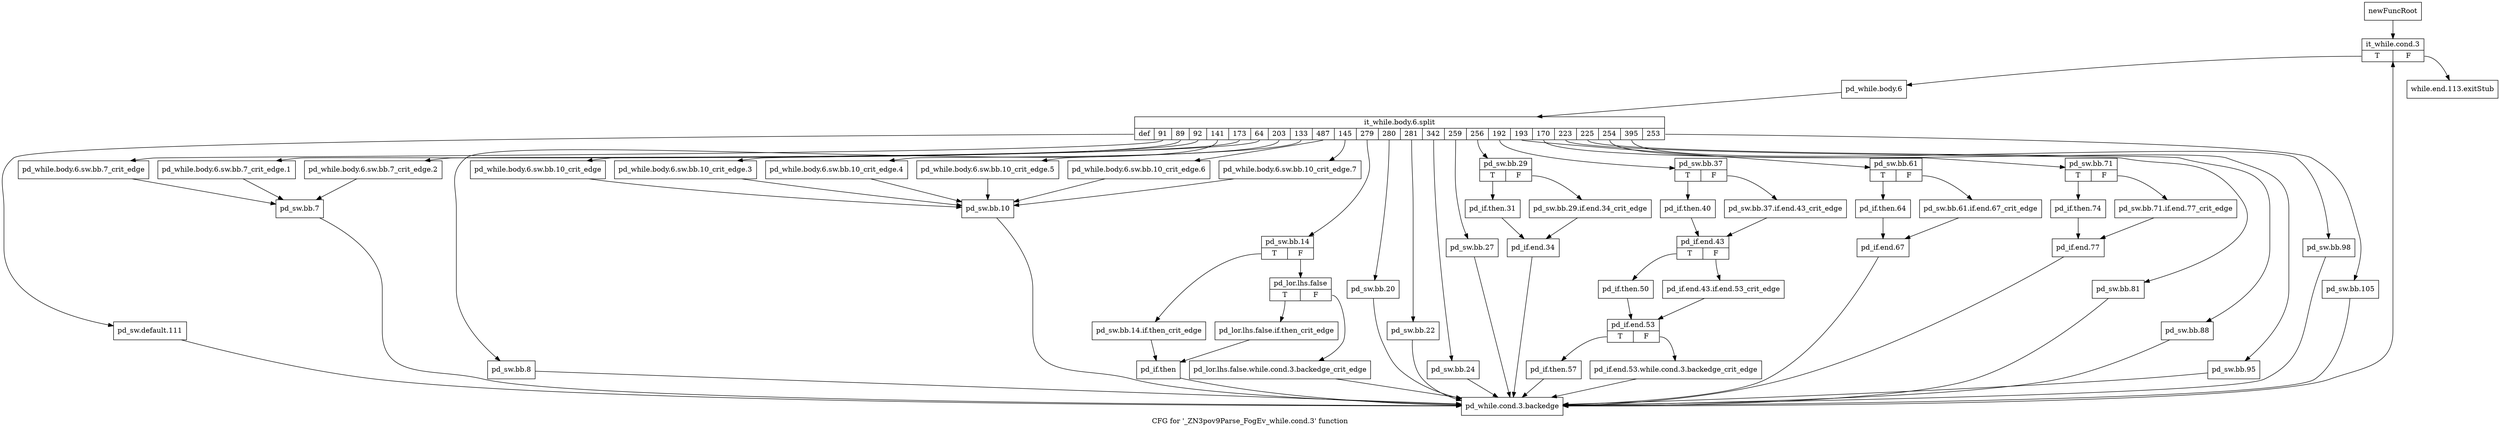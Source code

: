 digraph "CFG for '_ZN3pov9Parse_FogEv_while.cond.3' function" {
	label="CFG for '_ZN3pov9Parse_FogEv_while.cond.3' function";

	Node0x2878200 [shape=record,label="{newFuncRoot}"];
	Node0x2878200 -> Node0x28782a0;
	Node0x2878250 [shape=record,label="{while.end.113.exitStub}"];
	Node0x28782a0 [shape=record,label="{it_while.cond.3|{<s0>T|<s1>F}}"];
	Node0x28782a0:s0 -> Node0x28782f0;
	Node0x28782a0:s1 -> Node0x2878250;
	Node0x28782f0 [shape=record,label="{pd_while.body.6}"];
	Node0x28782f0 -> Node0x37d9520;
	Node0x37d9520 [shape=record,label="{it_while.body.6.split|{<s0>def|<s1>91|<s2>89|<s3>92|<s4>141|<s5>173|<s6>64|<s7>203|<s8>133|<s9>487|<s10>145|<s11>279|<s12>280|<s13>281|<s14>342|<s15>259|<s16>256|<s17>192|<s18>193|<s19>170|<s20>223|<s21>225|<s22>254|<s23>395|<s24>253}}"];
	Node0x37d9520:s0 -> Node0x2879240;
	Node0x37d9520:s1 -> Node0x28791a0;
	Node0x37d9520:s2 -> Node0x2879150;
	Node0x37d9520:s3 -> Node0x2879100;
	Node0x37d9520:s4 -> Node0x28790b0;
	Node0x37d9520:s5 -> Node0x2879010;
	Node0x37d9520:s6 -> Node0x2878fc0;
	Node0x37d9520:s7 -> Node0x2878f70;
	Node0x37d9520:s8 -> Node0x2878f20;
	Node0x37d9520:s9 -> Node0x2878ed0;
	Node0x37d9520:s10 -> Node0x2878e80;
	Node0x37d9520:s11 -> Node0x2878ca0;
	Node0x37d9520:s12 -> Node0x2878c50;
	Node0x37d9520:s13 -> Node0x2878c00;
	Node0x37d9520:s14 -> Node0x2878bb0;
	Node0x37d9520:s15 -> Node0x2878b60;
	Node0x37d9520:s16 -> Node0x2878a20;
	Node0x37d9520:s17 -> Node0x2878750;
	Node0x37d9520:s18 -> Node0x2878610;
	Node0x37d9520:s19 -> Node0x28784d0;
	Node0x37d9520:s20 -> Node0x2878480;
	Node0x37d9520:s21 -> Node0x2878430;
	Node0x37d9520:s22 -> Node0x28783e0;
	Node0x37d9520:s23 -> Node0x2878390;
	Node0x37d9520:s24 -> Node0x2878340;
	Node0x2878340 [shape=record,label="{pd_sw.bb.105}"];
	Node0x2878340 -> Node0x2879290;
	Node0x2878390 [shape=record,label="{pd_sw.bb.98}"];
	Node0x2878390 -> Node0x2879290;
	Node0x28783e0 [shape=record,label="{pd_sw.bb.95}"];
	Node0x28783e0 -> Node0x2879290;
	Node0x2878430 [shape=record,label="{pd_sw.bb.88}"];
	Node0x2878430 -> Node0x2879290;
	Node0x2878480 [shape=record,label="{pd_sw.bb.81}"];
	Node0x2878480 -> Node0x2879290;
	Node0x28784d0 [shape=record,label="{pd_sw.bb.71|{<s0>T|<s1>F}}"];
	Node0x28784d0:s0 -> Node0x2878570;
	Node0x28784d0:s1 -> Node0x2878520;
	Node0x2878520 [shape=record,label="{pd_sw.bb.71.if.end.77_crit_edge}"];
	Node0x2878520 -> Node0x28785c0;
	Node0x2878570 [shape=record,label="{pd_if.then.74}"];
	Node0x2878570 -> Node0x28785c0;
	Node0x28785c0 [shape=record,label="{pd_if.end.77}"];
	Node0x28785c0 -> Node0x2879290;
	Node0x2878610 [shape=record,label="{pd_sw.bb.61|{<s0>T|<s1>F}}"];
	Node0x2878610:s0 -> Node0x28786b0;
	Node0x2878610:s1 -> Node0x2878660;
	Node0x2878660 [shape=record,label="{pd_sw.bb.61.if.end.67_crit_edge}"];
	Node0x2878660 -> Node0x2878700;
	Node0x28786b0 [shape=record,label="{pd_if.then.64}"];
	Node0x28786b0 -> Node0x2878700;
	Node0x2878700 [shape=record,label="{pd_if.end.67}"];
	Node0x2878700 -> Node0x2879290;
	Node0x2878750 [shape=record,label="{pd_sw.bb.37|{<s0>T|<s1>F}}"];
	Node0x2878750:s0 -> Node0x28787f0;
	Node0x2878750:s1 -> Node0x28787a0;
	Node0x28787a0 [shape=record,label="{pd_sw.bb.37.if.end.43_crit_edge}"];
	Node0x28787a0 -> Node0x2878840;
	Node0x28787f0 [shape=record,label="{pd_if.then.40}"];
	Node0x28787f0 -> Node0x2878840;
	Node0x2878840 [shape=record,label="{pd_if.end.43|{<s0>T|<s1>F}}"];
	Node0x2878840:s0 -> Node0x28788e0;
	Node0x2878840:s1 -> Node0x2878890;
	Node0x2878890 [shape=record,label="{pd_if.end.43.if.end.53_crit_edge}"];
	Node0x2878890 -> Node0x2878930;
	Node0x28788e0 [shape=record,label="{pd_if.then.50}"];
	Node0x28788e0 -> Node0x2878930;
	Node0x2878930 [shape=record,label="{pd_if.end.53|{<s0>T|<s1>F}}"];
	Node0x2878930:s0 -> Node0x28789d0;
	Node0x2878930:s1 -> Node0x2878980;
	Node0x2878980 [shape=record,label="{pd_if.end.53.while.cond.3.backedge_crit_edge}"];
	Node0x2878980 -> Node0x2879290;
	Node0x28789d0 [shape=record,label="{pd_if.then.57}"];
	Node0x28789d0 -> Node0x2879290;
	Node0x2878a20 [shape=record,label="{pd_sw.bb.29|{<s0>T|<s1>F}}"];
	Node0x2878a20:s0 -> Node0x2878ac0;
	Node0x2878a20:s1 -> Node0x2878a70;
	Node0x2878a70 [shape=record,label="{pd_sw.bb.29.if.end.34_crit_edge}"];
	Node0x2878a70 -> Node0x2878b10;
	Node0x2878ac0 [shape=record,label="{pd_if.then.31}"];
	Node0x2878ac0 -> Node0x2878b10;
	Node0x2878b10 [shape=record,label="{pd_if.end.34}"];
	Node0x2878b10 -> Node0x2879290;
	Node0x2878b60 [shape=record,label="{pd_sw.bb.27}"];
	Node0x2878b60 -> Node0x2879290;
	Node0x2878bb0 [shape=record,label="{pd_sw.bb.24}"];
	Node0x2878bb0 -> Node0x2879290;
	Node0x2878c00 [shape=record,label="{pd_sw.bb.22}"];
	Node0x2878c00 -> Node0x2879290;
	Node0x2878c50 [shape=record,label="{pd_sw.bb.20}"];
	Node0x2878c50 -> Node0x2879290;
	Node0x2878ca0 [shape=record,label="{pd_sw.bb.14|{<s0>T|<s1>F}}"];
	Node0x2878ca0:s0 -> Node0x2878de0;
	Node0x2878ca0:s1 -> Node0x2878cf0;
	Node0x2878cf0 [shape=record,label="{pd_lor.lhs.false|{<s0>T|<s1>F}}"];
	Node0x2878cf0:s0 -> Node0x2878d90;
	Node0x2878cf0:s1 -> Node0x2878d40;
	Node0x2878d40 [shape=record,label="{pd_lor.lhs.false.while.cond.3.backedge_crit_edge}"];
	Node0x2878d40 -> Node0x2879290;
	Node0x2878d90 [shape=record,label="{pd_lor.lhs.false.if.then_crit_edge}"];
	Node0x2878d90 -> Node0x2878e30;
	Node0x2878de0 [shape=record,label="{pd_sw.bb.14.if.then_crit_edge}"];
	Node0x2878de0 -> Node0x2878e30;
	Node0x2878e30 [shape=record,label="{pd_if.then}"];
	Node0x2878e30 -> Node0x2879290;
	Node0x2878e80 [shape=record,label="{pd_while.body.6.sw.bb.10_crit_edge.7}"];
	Node0x2878e80 -> Node0x2879060;
	Node0x2878ed0 [shape=record,label="{pd_while.body.6.sw.bb.10_crit_edge.6}"];
	Node0x2878ed0 -> Node0x2879060;
	Node0x2878f20 [shape=record,label="{pd_while.body.6.sw.bb.10_crit_edge.5}"];
	Node0x2878f20 -> Node0x2879060;
	Node0x2878f70 [shape=record,label="{pd_while.body.6.sw.bb.10_crit_edge.4}"];
	Node0x2878f70 -> Node0x2879060;
	Node0x2878fc0 [shape=record,label="{pd_while.body.6.sw.bb.10_crit_edge.3}"];
	Node0x2878fc0 -> Node0x2879060;
	Node0x2879010 [shape=record,label="{pd_while.body.6.sw.bb.10_crit_edge}"];
	Node0x2879010 -> Node0x2879060;
	Node0x2879060 [shape=record,label="{pd_sw.bb.10}"];
	Node0x2879060 -> Node0x2879290;
	Node0x28790b0 [shape=record,label="{pd_sw.bb.8}"];
	Node0x28790b0 -> Node0x2879290;
	Node0x2879100 [shape=record,label="{pd_while.body.6.sw.bb.7_crit_edge.2}"];
	Node0x2879100 -> Node0x28791f0;
	Node0x2879150 [shape=record,label="{pd_while.body.6.sw.bb.7_crit_edge.1}"];
	Node0x2879150 -> Node0x28791f0;
	Node0x28791a0 [shape=record,label="{pd_while.body.6.sw.bb.7_crit_edge}"];
	Node0x28791a0 -> Node0x28791f0;
	Node0x28791f0 [shape=record,label="{pd_sw.bb.7}"];
	Node0x28791f0 -> Node0x2879290;
	Node0x2879240 [shape=record,label="{pd_sw.default.111}"];
	Node0x2879240 -> Node0x2879290;
	Node0x2879290 [shape=record,label="{pd_while.cond.3.backedge}"];
	Node0x2879290 -> Node0x28782a0;
}
